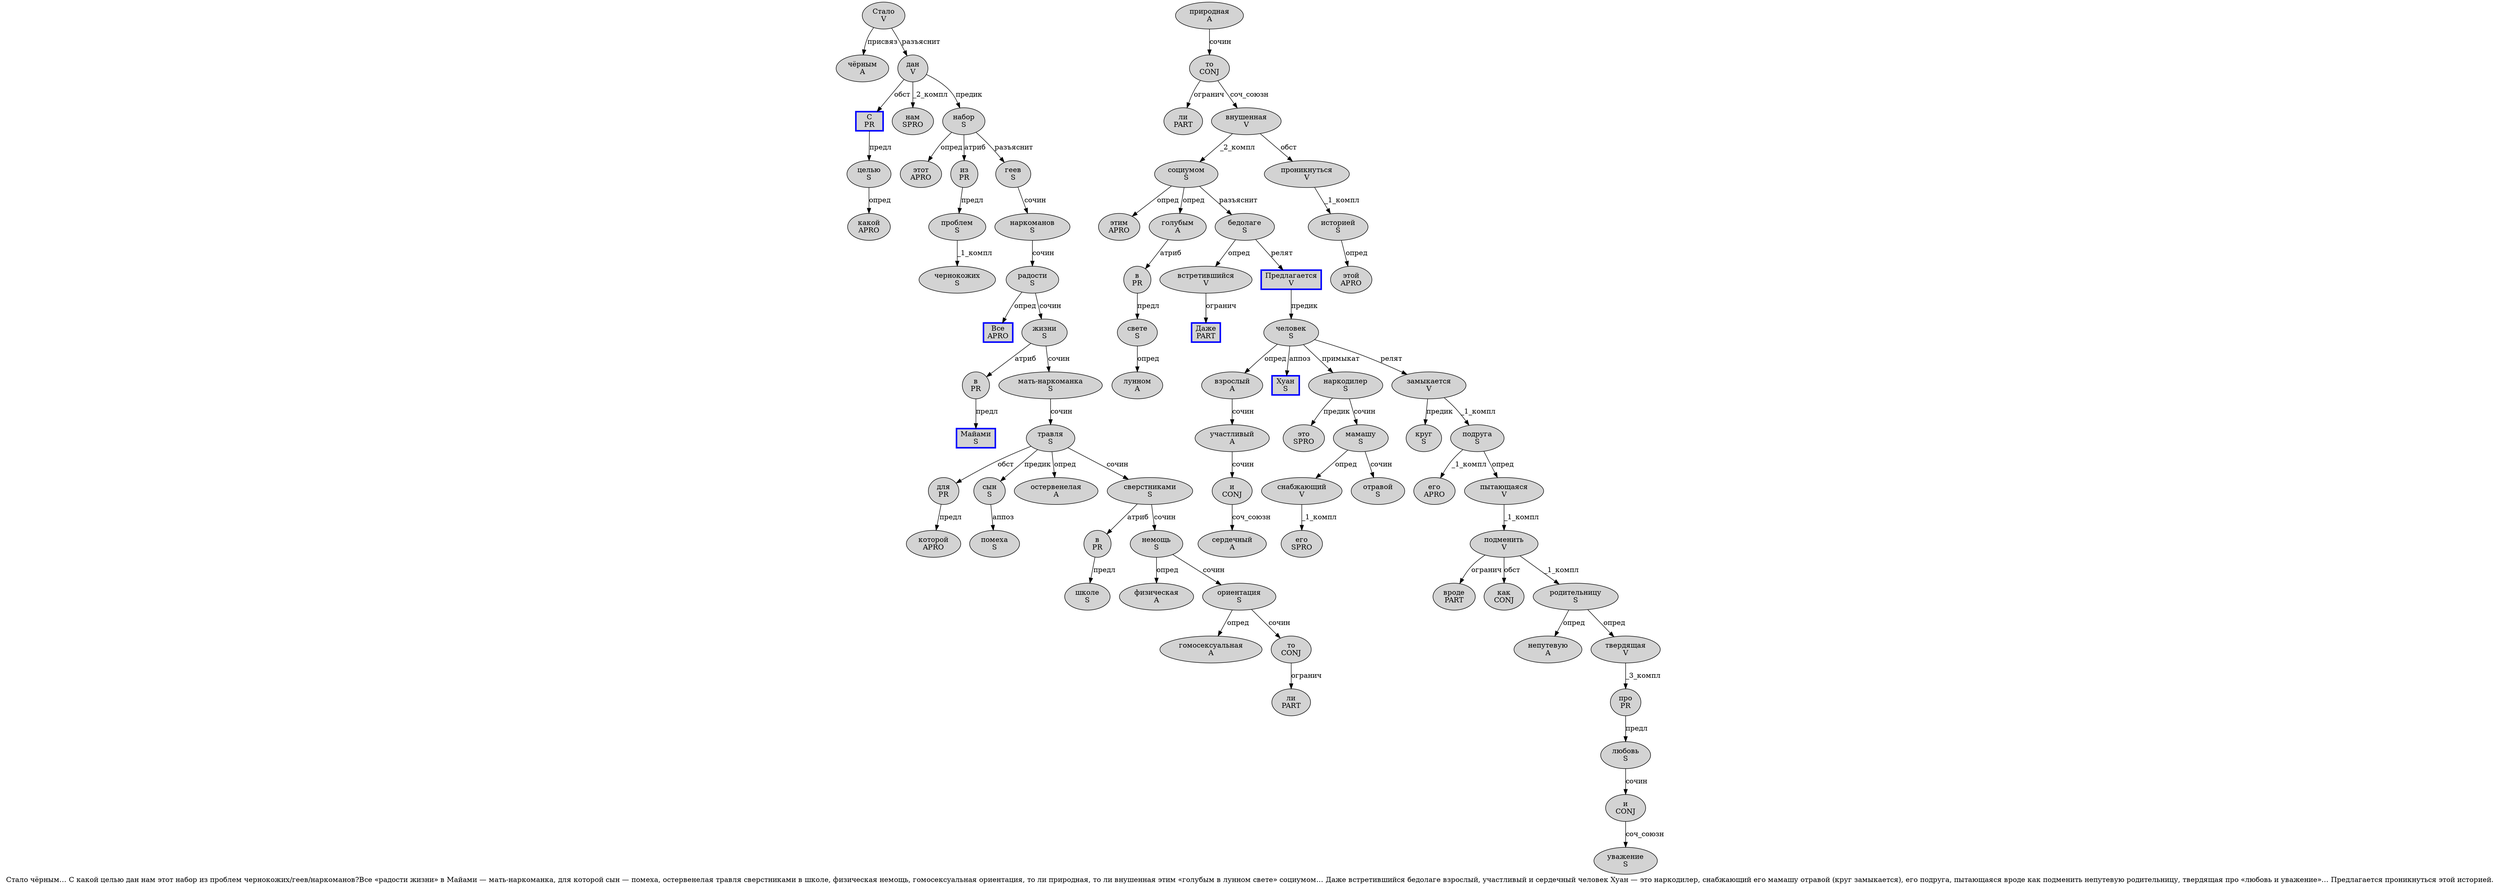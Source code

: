 digraph SENTENCE_4100 {
	graph [label="Стало чёрным… С какой целью дан нам этот набор из проблем чернокожих/геев/наркоманов?Все «радости жизни» в Майами — мать-наркоманка, для которой сын — помеха, остервенелая травля сверстниками в школе, физическая немощь, гомосексуальная ориентация, то ли природная, то ли внушенная этим «голубым в лунном свете» социумом… Даже встретившийся бедолаге взрослый, участливый и сердечный человек Хуан — это наркодилер, снабжающий его мамашу отравой (круг замыкается), его подруга, пытающаяся вроде как подменить непутевую родительницу, твердящая про «любовь и уважение»… Предлагается проникнуться этой историей."]
	node [style=filled]
		0 [label="Стало
V" color="" fillcolor=lightgray penwidth=1 shape=ellipse]
		1 [label="чёрным
A" color="" fillcolor=lightgray penwidth=1 shape=ellipse]
		3 [label="С
PR" color=blue fillcolor=lightgray penwidth=3 shape=box]
		4 [label="какой
APRO" color="" fillcolor=lightgray penwidth=1 shape=ellipse]
		5 [label="целью
S" color="" fillcolor=lightgray penwidth=1 shape=ellipse]
		6 [label="дан
V" color="" fillcolor=lightgray penwidth=1 shape=ellipse]
		7 [label="нам
SPRO" color="" fillcolor=lightgray penwidth=1 shape=ellipse]
		8 [label="этот
APRO" color="" fillcolor=lightgray penwidth=1 shape=ellipse]
		9 [label="набор
S" color="" fillcolor=lightgray penwidth=1 shape=ellipse]
		10 [label="из
PR" color="" fillcolor=lightgray penwidth=1 shape=ellipse]
		11 [label="проблем
S" color="" fillcolor=lightgray penwidth=1 shape=ellipse]
		12 [label="чернокожих
S" color="" fillcolor=lightgray penwidth=1 shape=ellipse]
		14 [label="геев
S" color="" fillcolor=lightgray penwidth=1 shape=ellipse]
		16 [label="наркоманов
S" color="" fillcolor=lightgray penwidth=1 shape=ellipse]
		18 [label="Все
APRO" color=blue fillcolor=lightgray penwidth=3 shape=box]
		20 [label="радости
S" color="" fillcolor=lightgray penwidth=1 shape=ellipse]
		21 [label="жизни
S" color="" fillcolor=lightgray penwidth=1 shape=ellipse]
		23 [label="в
PR" color="" fillcolor=lightgray penwidth=1 shape=ellipse]
		24 [label="Майами
S" color=blue fillcolor=lightgray penwidth=3 shape=box]
		26 [label="мать-наркоманка
S" color="" fillcolor=lightgray penwidth=1 shape=ellipse]
		28 [label="для
PR" color="" fillcolor=lightgray penwidth=1 shape=ellipse]
		29 [label="которой
APRO" color="" fillcolor=lightgray penwidth=1 shape=ellipse]
		30 [label="сын
S" color="" fillcolor=lightgray penwidth=1 shape=ellipse]
		32 [label="помеха
S" color="" fillcolor=lightgray penwidth=1 shape=ellipse]
		34 [label="остервенелая
A" color="" fillcolor=lightgray penwidth=1 shape=ellipse]
		35 [label="травля
S" color="" fillcolor=lightgray penwidth=1 shape=ellipse]
		36 [label="сверстниками
S" color="" fillcolor=lightgray penwidth=1 shape=ellipse]
		37 [label="в
PR" color="" fillcolor=lightgray penwidth=1 shape=ellipse]
		38 [label="школе
S" color="" fillcolor=lightgray penwidth=1 shape=ellipse]
		40 [label="физическая
A" color="" fillcolor=lightgray penwidth=1 shape=ellipse]
		41 [label="немощь
S" color="" fillcolor=lightgray penwidth=1 shape=ellipse]
		43 [label="гомосексуальная
A" color="" fillcolor=lightgray penwidth=1 shape=ellipse]
		44 [label="ориентация
S" color="" fillcolor=lightgray penwidth=1 shape=ellipse]
		46 [label="то
CONJ" color="" fillcolor=lightgray penwidth=1 shape=ellipse]
		47 [label="ли
PART" color="" fillcolor=lightgray penwidth=1 shape=ellipse]
		48 [label="природная
A" color="" fillcolor=lightgray penwidth=1 shape=ellipse]
		50 [label="то
CONJ" color="" fillcolor=lightgray penwidth=1 shape=ellipse]
		51 [label="ли
PART" color="" fillcolor=lightgray penwidth=1 shape=ellipse]
		52 [label="внушенная
V" color="" fillcolor=lightgray penwidth=1 shape=ellipse]
		53 [label="этим
APRO" color="" fillcolor=lightgray penwidth=1 shape=ellipse]
		55 [label="голубым
A" color="" fillcolor=lightgray penwidth=1 shape=ellipse]
		56 [label="в
PR" color="" fillcolor=lightgray penwidth=1 shape=ellipse]
		57 [label="лунном
A" color="" fillcolor=lightgray penwidth=1 shape=ellipse]
		58 [label="свете
S" color="" fillcolor=lightgray penwidth=1 shape=ellipse]
		60 [label="социумом
S" color="" fillcolor=lightgray penwidth=1 shape=ellipse]
		62 [label="Даже
PART" color=blue fillcolor=lightgray penwidth=3 shape=box]
		63 [label="встретившийся
V" color="" fillcolor=lightgray penwidth=1 shape=ellipse]
		64 [label="бедолаге
S" color="" fillcolor=lightgray penwidth=1 shape=ellipse]
		65 [label="взрослый
A" color="" fillcolor=lightgray penwidth=1 shape=ellipse]
		67 [label="участливый
A" color="" fillcolor=lightgray penwidth=1 shape=ellipse]
		68 [label="и
CONJ" color="" fillcolor=lightgray penwidth=1 shape=ellipse]
		69 [label="сердечный
A" color="" fillcolor=lightgray penwidth=1 shape=ellipse]
		70 [label="человек
S" color="" fillcolor=lightgray penwidth=1 shape=ellipse]
		71 [label="Хуан
S" color=blue fillcolor=lightgray penwidth=3 shape=box]
		73 [label="это
SPRO" color="" fillcolor=lightgray penwidth=1 shape=ellipse]
		74 [label="наркодилер
S" color="" fillcolor=lightgray penwidth=1 shape=ellipse]
		76 [label="снабжающий
V" color="" fillcolor=lightgray penwidth=1 shape=ellipse]
		77 [label="его
SPRO" color="" fillcolor=lightgray penwidth=1 shape=ellipse]
		78 [label="мамашу
S" color="" fillcolor=lightgray penwidth=1 shape=ellipse]
		79 [label="отравой
S" color="" fillcolor=lightgray penwidth=1 shape=ellipse]
		81 [label="круг
S" color="" fillcolor=lightgray penwidth=1 shape=ellipse]
		82 [label="замыкается
V" color="" fillcolor=lightgray penwidth=1 shape=ellipse]
		85 [label="его
APRO" color="" fillcolor=lightgray penwidth=1 shape=ellipse]
		86 [label="подруга
S" color="" fillcolor=lightgray penwidth=1 shape=ellipse]
		88 [label="пытающаяся
V" color="" fillcolor=lightgray penwidth=1 shape=ellipse]
		89 [label="вроде
PART" color="" fillcolor=lightgray penwidth=1 shape=ellipse]
		90 [label="как
CONJ" color="" fillcolor=lightgray penwidth=1 shape=ellipse]
		91 [label="подменить
V" color="" fillcolor=lightgray penwidth=1 shape=ellipse]
		92 [label="непутевую
A" color="" fillcolor=lightgray penwidth=1 shape=ellipse]
		93 [label="родительницу
S" color="" fillcolor=lightgray penwidth=1 shape=ellipse]
		95 [label="твердящая
V" color="" fillcolor=lightgray penwidth=1 shape=ellipse]
		96 [label="про
PR" color="" fillcolor=lightgray penwidth=1 shape=ellipse]
		98 [label="любовь
S" color="" fillcolor=lightgray penwidth=1 shape=ellipse]
		99 [label="и
CONJ" color="" fillcolor=lightgray penwidth=1 shape=ellipse]
		100 [label="уважение
S" color="" fillcolor=lightgray penwidth=1 shape=ellipse]
		103 [label="Предлагается
V" color=blue fillcolor=lightgray penwidth=3 shape=box]
		104 [label="проникнуться
V" color="" fillcolor=lightgray penwidth=1 shape=ellipse]
		105 [label="этой
APRO" color="" fillcolor=lightgray penwidth=1 shape=ellipse]
		106 [label="историей
S" color="" fillcolor=lightgray penwidth=1 shape=ellipse]
			63 -> 62 [label="огранич"]
			86 -> 85 [label="_1_компл"]
			86 -> 88 [label="опред"]
			70 -> 65 [label="опред"]
			70 -> 71 [label="аппоз"]
			70 -> 74 [label="примыкат"]
			70 -> 82 [label="релят"]
			36 -> 37 [label="атриб"]
			36 -> 41 [label="сочин"]
			14 -> 16 [label="сочин"]
			93 -> 92 [label="опред"]
			93 -> 95 [label="опред"]
			30 -> 32 [label="аппоз"]
			78 -> 76 [label="опред"]
			78 -> 79 [label="сочин"]
			98 -> 99 [label="сочин"]
			91 -> 89 [label="огранич"]
			91 -> 90 [label="обст"]
			91 -> 93 [label="_1_компл"]
			82 -> 81 [label="предик"]
			82 -> 86 [label="_1_компл"]
			5 -> 4 [label="опред"]
			3 -> 5 [label="предл"]
			68 -> 69 [label="соч_союзн"]
			28 -> 29 [label="предл"]
			9 -> 8 [label="опред"]
			9 -> 10 [label="атриб"]
			9 -> 14 [label="разъяснит"]
			35 -> 28 [label="обст"]
			35 -> 30 [label="предик"]
			35 -> 34 [label="опред"]
			35 -> 36 [label="сочин"]
			104 -> 106 [label="_1_компл"]
			96 -> 98 [label="предл"]
			41 -> 40 [label="опред"]
			41 -> 44 [label="сочин"]
			21 -> 23 [label="атриб"]
			21 -> 26 [label="сочин"]
			0 -> 1 [label="присвяз"]
			0 -> 6 [label="разъяснит"]
			60 -> 53 [label="опред"]
			60 -> 55 [label="опред"]
			60 -> 64 [label="разъяснит"]
			106 -> 105 [label="опред"]
			26 -> 35 [label="сочин"]
			64 -> 63 [label="опред"]
			64 -> 103 [label="релят"]
			46 -> 47 [label="огранич"]
			20 -> 18 [label="опред"]
			20 -> 21 [label="сочин"]
			76 -> 77 [label="_1_компл"]
			6 -> 3 [label="обст"]
			6 -> 7 [label="_2_компл"]
			6 -> 9 [label="предик"]
			11 -> 12 [label="_1_компл"]
			48 -> 50 [label="сочин"]
			65 -> 67 [label="сочин"]
			10 -> 11 [label="предл"]
			16 -> 20 [label="сочин"]
			67 -> 68 [label="сочин"]
			74 -> 73 [label="предик"]
			74 -> 78 [label="сочин"]
			103 -> 70 [label="предик"]
			23 -> 24 [label="предл"]
			99 -> 100 [label="соч_союзн"]
			44 -> 43 [label="опред"]
			44 -> 46 [label="сочин"]
			52 -> 60 [label="_2_компл"]
			52 -> 104 [label="обст"]
			55 -> 56 [label="атриб"]
			50 -> 51 [label="огранич"]
			50 -> 52 [label="соч_союзн"]
			56 -> 58 [label="предл"]
			88 -> 91 [label="_1_компл"]
			58 -> 57 [label="опред"]
			37 -> 38 [label="предл"]
			95 -> 96 [label="_3_компл"]
}